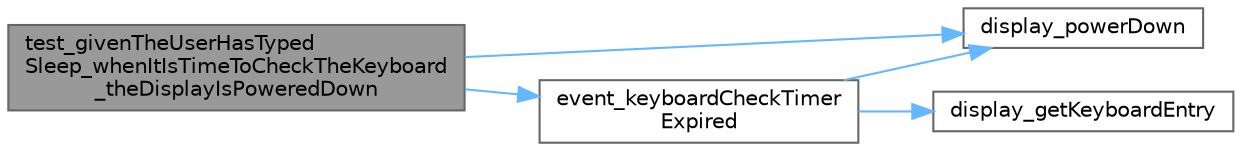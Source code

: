 digraph "test_givenTheUserHasTypedSleep_whenItIsTimeToCheckTheKeyboard_theDisplayIsPoweredDown"
{
 // LATEX_PDF_SIZE
  bgcolor="transparent";
  edge [fontname=Helvetica,fontsize=10,labelfontname=Helvetica,labelfontsize=10];
  node [fontname=Helvetica,fontsize=10,shape=box,height=0.2,width=0.4];
  rankdir="LR";
  Node1 [id="Node000001",label="test_givenTheUserHasTyped\lSleep_whenItIsTimeToCheckTheKeyboard\l_theDisplayIsPoweredDown",height=0.2,width=0.4,color="gray40", fillcolor="grey60", style="filled", fontcolor="black",tooltip=" "];
  Node1 -> Node2 [id="edge1_Node000001_Node000002",color="steelblue1",style="solid",tooltip=" "];
  Node2 [id="Node000002",label="display_powerDown",height=0.2,width=0.4,color="grey40", fillcolor="white", style="filled",URL="$vendor_2ceedling_2plugins_2fake__function__framework_2examples_2fff__example_2src_2display_8h.html#a33e97a1d26f45f9f14f3428a9cad2ff8",tooltip=" "];
  Node1 -> Node3 [id="edge2_Node000001_Node000003",color="steelblue1",style="solid",tooltip=" "];
  Node3 [id="Node000003",label="event_keyboardCheckTimer\lExpired",height=0.2,width=0.4,color="grey40", fillcolor="white", style="filled",URL="$vendor_2ceedling_2plugins_2fake__function__framework_2examples_2fff__example_2src_2event__processor_8c.html#a215d1e5ccd386376a8f2f7ca5de2d6fa",tooltip=" "];
  Node3 -> Node4 [id="edge3_Node000003_Node000004",color="steelblue1",style="solid",tooltip=" "];
  Node4 [id="Node000004",label="display_getKeyboardEntry",height=0.2,width=0.4,color="grey40", fillcolor="white", style="filled",URL="$vendor_2ceedling_2plugins_2fake__function__framework_2examples_2fff__example_2src_2display_8h.html#ad3acc697e3c1f49d46c5fe833a68c8e4",tooltip=" "];
  Node3 -> Node2 [id="edge4_Node000003_Node000002",color="steelblue1",style="solid",tooltip=" "];
}
